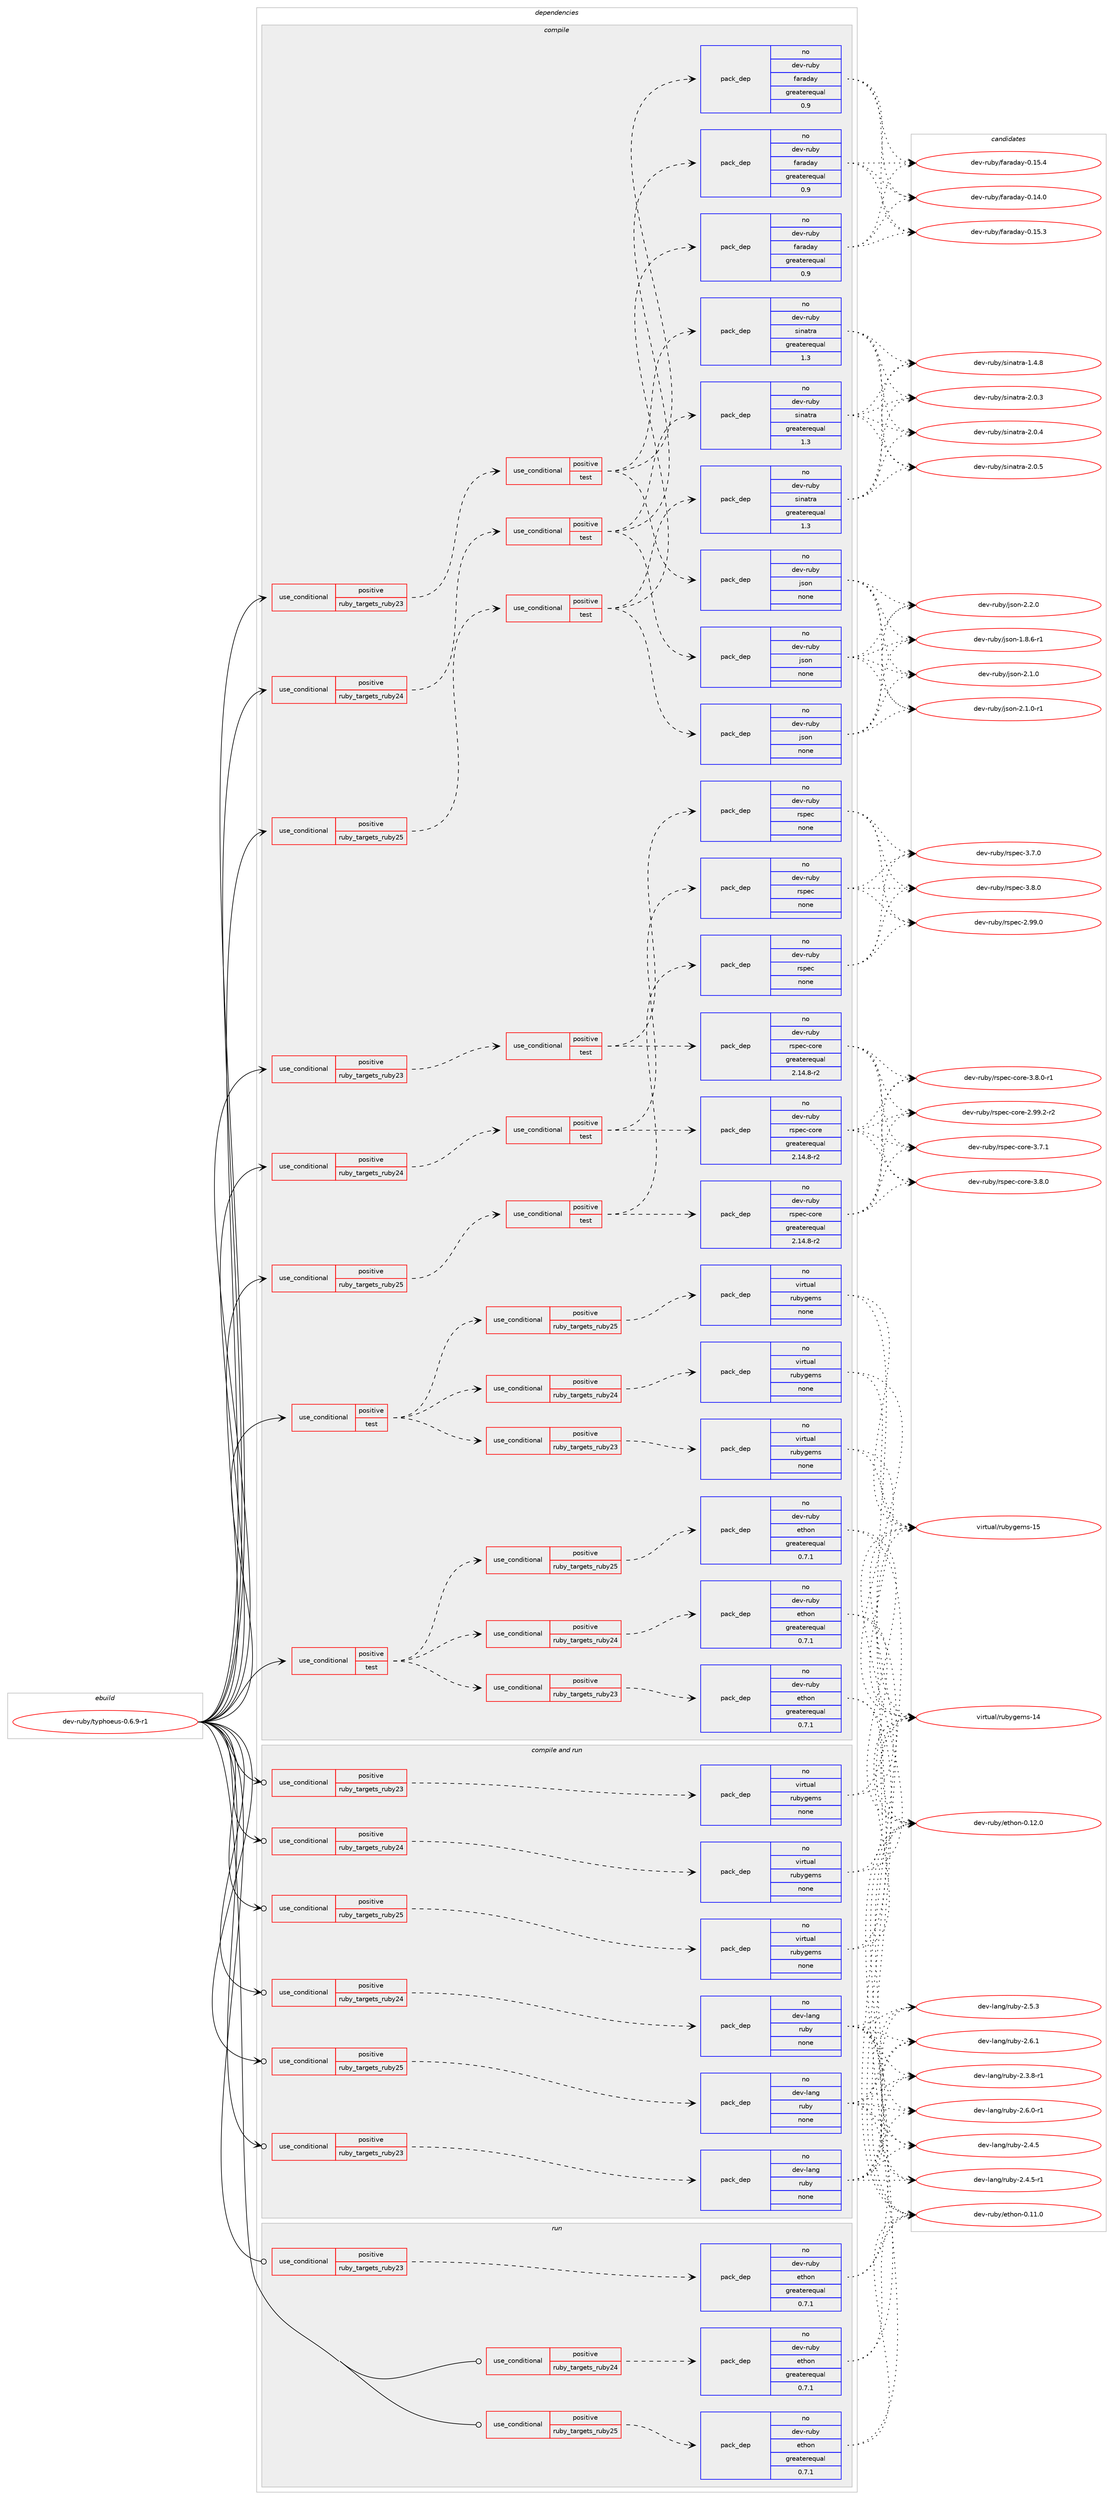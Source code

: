 digraph prolog {

# *************
# Graph options
# *************

newrank=true;
concentrate=true;
compound=true;
graph [rankdir=LR,fontname=Helvetica,fontsize=10,ranksep=1.5];#, ranksep=2.5, nodesep=0.2];
edge  [arrowhead=vee];
node  [fontname=Helvetica,fontsize=10];

# **********
# The ebuild
# **********

subgraph cluster_leftcol {
color=gray;
rank=same;
label=<<i>ebuild</i>>;
id [label="dev-ruby/typhoeus-0.6.9-r1", color=red, width=4, href="../dev-ruby/typhoeus-0.6.9-r1.svg"];
}

# ****************
# The dependencies
# ****************

subgraph cluster_midcol {
color=gray;
label=<<i>dependencies</i>>;
subgraph cluster_compile {
fillcolor="#eeeeee";
style=filled;
label=<<i>compile</i>>;
subgraph cond421261 {
dependency1535343 [label=<<TABLE BORDER="0" CELLBORDER="1" CELLSPACING="0" CELLPADDING="4"><TR><TD ROWSPAN="3" CELLPADDING="10">use_conditional</TD></TR><TR><TD>positive</TD></TR><TR><TD>ruby_targets_ruby23</TD></TR></TABLE>>, shape=none, color=red];
subgraph cond421262 {
dependency1535344 [label=<<TABLE BORDER="0" CELLBORDER="1" CELLSPACING="0" CELLPADDING="4"><TR><TD ROWSPAN="3" CELLPADDING="10">use_conditional</TD></TR><TR><TD>positive</TD></TR><TR><TD>test</TD></TR></TABLE>>, shape=none, color=red];
subgraph pack1090566 {
dependency1535345 [label=<<TABLE BORDER="0" CELLBORDER="1" CELLSPACING="0" CELLPADDING="4" WIDTH="220"><TR><TD ROWSPAN="6" CELLPADDING="30">pack_dep</TD></TR><TR><TD WIDTH="110">no</TD></TR><TR><TD>dev-ruby</TD></TR><TR><TD>json</TD></TR><TR><TD>none</TD></TR><TR><TD></TD></TR></TABLE>>, shape=none, color=blue];
}
dependency1535344:e -> dependency1535345:w [weight=20,style="dashed",arrowhead="vee"];
subgraph pack1090567 {
dependency1535346 [label=<<TABLE BORDER="0" CELLBORDER="1" CELLSPACING="0" CELLPADDING="4" WIDTH="220"><TR><TD ROWSPAN="6" CELLPADDING="30">pack_dep</TD></TR><TR><TD WIDTH="110">no</TD></TR><TR><TD>dev-ruby</TD></TR><TR><TD>faraday</TD></TR><TR><TD>greaterequal</TD></TR><TR><TD>0.9</TD></TR></TABLE>>, shape=none, color=blue];
}
dependency1535344:e -> dependency1535346:w [weight=20,style="dashed",arrowhead="vee"];
subgraph pack1090568 {
dependency1535347 [label=<<TABLE BORDER="0" CELLBORDER="1" CELLSPACING="0" CELLPADDING="4" WIDTH="220"><TR><TD ROWSPAN="6" CELLPADDING="30">pack_dep</TD></TR><TR><TD WIDTH="110">no</TD></TR><TR><TD>dev-ruby</TD></TR><TR><TD>sinatra</TD></TR><TR><TD>greaterequal</TD></TR><TR><TD>1.3</TD></TR></TABLE>>, shape=none, color=blue];
}
dependency1535344:e -> dependency1535347:w [weight=20,style="dashed",arrowhead="vee"];
}
dependency1535343:e -> dependency1535344:w [weight=20,style="dashed",arrowhead="vee"];
}
id:e -> dependency1535343:w [weight=20,style="solid",arrowhead="vee"];
subgraph cond421263 {
dependency1535348 [label=<<TABLE BORDER="0" CELLBORDER="1" CELLSPACING="0" CELLPADDING="4"><TR><TD ROWSPAN="3" CELLPADDING="10">use_conditional</TD></TR><TR><TD>positive</TD></TR><TR><TD>ruby_targets_ruby23</TD></TR></TABLE>>, shape=none, color=red];
subgraph cond421264 {
dependency1535349 [label=<<TABLE BORDER="0" CELLBORDER="1" CELLSPACING="0" CELLPADDING="4"><TR><TD ROWSPAN="3" CELLPADDING="10">use_conditional</TD></TR><TR><TD>positive</TD></TR><TR><TD>test</TD></TR></TABLE>>, shape=none, color=red];
subgraph pack1090569 {
dependency1535350 [label=<<TABLE BORDER="0" CELLBORDER="1" CELLSPACING="0" CELLPADDING="4" WIDTH="220"><TR><TD ROWSPAN="6" CELLPADDING="30">pack_dep</TD></TR><TR><TD WIDTH="110">no</TD></TR><TR><TD>dev-ruby</TD></TR><TR><TD>rspec</TD></TR><TR><TD>none</TD></TR><TR><TD></TD></TR></TABLE>>, shape=none, color=blue];
}
dependency1535349:e -> dependency1535350:w [weight=20,style="dashed",arrowhead="vee"];
subgraph pack1090570 {
dependency1535351 [label=<<TABLE BORDER="0" CELLBORDER="1" CELLSPACING="0" CELLPADDING="4" WIDTH="220"><TR><TD ROWSPAN="6" CELLPADDING="30">pack_dep</TD></TR><TR><TD WIDTH="110">no</TD></TR><TR><TD>dev-ruby</TD></TR><TR><TD>rspec-core</TD></TR><TR><TD>greaterequal</TD></TR><TR><TD>2.14.8-r2</TD></TR></TABLE>>, shape=none, color=blue];
}
dependency1535349:e -> dependency1535351:w [weight=20,style="dashed",arrowhead="vee"];
}
dependency1535348:e -> dependency1535349:w [weight=20,style="dashed",arrowhead="vee"];
}
id:e -> dependency1535348:w [weight=20,style="solid",arrowhead="vee"];
subgraph cond421265 {
dependency1535352 [label=<<TABLE BORDER="0" CELLBORDER="1" CELLSPACING="0" CELLPADDING="4"><TR><TD ROWSPAN="3" CELLPADDING="10">use_conditional</TD></TR><TR><TD>positive</TD></TR><TR><TD>ruby_targets_ruby24</TD></TR></TABLE>>, shape=none, color=red];
subgraph cond421266 {
dependency1535353 [label=<<TABLE BORDER="0" CELLBORDER="1" CELLSPACING="0" CELLPADDING="4"><TR><TD ROWSPAN="3" CELLPADDING="10">use_conditional</TD></TR><TR><TD>positive</TD></TR><TR><TD>test</TD></TR></TABLE>>, shape=none, color=red];
subgraph pack1090571 {
dependency1535354 [label=<<TABLE BORDER="0" CELLBORDER="1" CELLSPACING="0" CELLPADDING="4" WIDTH="220"><TR><TD ROWSPAN="6" CELLPADDING="30">pack_dep</TD></TR><TR><TD WIDTH="110">no</TD></TR><TR><TD>dev-ruby</TD></TR><TR><TD>json</TD></TR><TR><TD>none</TD></TR><TR><TD></TD></TR></TABLE>>, shape=none, color=blue];
}
dependency1535353:e -> dependency1535354:w [weight=20,style="dashed",arrowhead="vee"];
subgraph pack1090572 {
dependency1535355 [label=<<TABLE BORDER="0" CELLBORDER="1" CELLSPACING="0" CELLPADDING="4" WIDTH="220"><TR><TD ROWSPAN="6" CELLPADDING="30">pack_dep</TD></TR><TR><TD WIDTH="110">no</TD></TR><TR><TD>dev-ruby</TD></TR><TR><TD>faraday</TD></TR><TR><TD>greaterequal</TD></TR><TR><TD>0.9</TD></TR></TABLE>>, shape=none, color=blue];
}
dependency1535353:e -> dependency1535355:w [weight=20,style="dashed",arrowhead="vee"];
subgraph pack1090573 {
dependency1535356 [label=<<TABLE BORDER="0" CELLBORDER="1" CELLSPACING="0" CELLPADDING="4" WIDTH="220"><TR><TD ROWSPAN="6" CELLPADDING="30">pack_dep</TD></TR><TR><TD WIDTH="110">no</TD></TR><TR><TD>dev-ruby</TD></TR><TR><TD>sinatra</TD></TR><TR><TD>greaterequal</TD></TR><TR><TD>1.3</TD></TR></TABLE>>, shape=none, color=blue];
}
dependency1535353:e -> dependency1535356:w [weight=20,style="dashed",arrowhead="vee"];
}
dependency1535352:e -> dependency1535353:w [weight=20,style="dashed",arrowhead="vee"];
}
id:e -> dependency1535352:w [weight=20,style="solid",arrowhead="vee"];
subgraph cond421267 {
dependency1535357 [label=<<TABLE BORDER="0" CELLBORDER="1" CELLSPACING="0" CELLPADDING="4"><TR><TD ROWSPAN="3" CELLPADDING="10">use_conditional</TD></TR><TR><TD>positive</TD></TR><TR><TD>ruby_targets_ruby24</TD></TR></TABLE>>, shape=none, color=red];
subgraph cond421268 {
dependency1535358 [label=<<TABLE BORDER="0" CELLBORDER="1" CELLSPACING="0" CELLPADDING="4"><TR><TD ROWSPAN="3" CELLPADDING="10">use_conditional</TD></TR><TR><TD>positive</TD></TR><TR><TD>test</TD></TR></TABLE>>, shape=none, color=red];
subgraph pack1090574 {
dependency1535359 [label=<<TABLE BORDER="0" CELLBORDER="1" CELLSPACING="0" CELLPADDING="4" WIDTH="220"><TR><TD ROWSPAN="6" CELLPADDING="30">pack_dep</TD></TR><TR><TD WIDTH="110">no</TD></TR><TR><TD>dev-ruby</TD></TR><TR><TD>rspec</TD></TR><TR><TD>none</TD></TR><TR><TD></TD></TR></TABLE>>, shape=none, color=blue];
}
dependency1535358:e -> dependency1535359:w [weight=20,style="dashed",arrowhead="vee"];
subgraph pack1090575 {
dependency1535360 [label=<<TABLE BORDER="0" CELLBORDER="1" CELLSPACING="0" CELLPADDING="4" WIDTH="220"><TR><TD ROWSPAN="6" CELLPADDING="30">pack_dep</TD></TR><TR><TD WIDTH="110">no</TD></TR><TR><TD>dev-ruby</TD></TR><TR><TD>rspec-core</TD></TR><TR><TD>greaterequal</TD></TR><TR><TD>2.14.8-r2</TD></TR></TABLE>>, shape=none, color=blue];
}
dependency1535358:e -> dependency1535360:w [weight=20,style="dashed",arrowhead="vee"];
}
dependency1535357:e -> dependency1535358:w [weight=20,style="dashed",arrowhead="vee"];
}
id:e -> dependency1535357:w [weight=20,style="solid",arrowhead="vee"];
subgraph cond421269 {
dependency1535361 [label=<<TABLE BORDER="0" CELLBORDER="1" CELLSPACING="0" CELLPADDING="4"><TR><TD ROWSPAN="3" CELLPADDING="10">use_conditional</TD></TR><TR><TD>positive</TD></TR><TR><TD>ruby_targets_ruby25</TD></TR></TABLE>>, shape=none, color=red];
subgraph cond421270 {
dependency1535362 [label=<<TABLE BORDER="0" CELLBORDER="1" CELLSPACING="0" CELLPADDING="4"><TR><TD ROWSPAN="3" CELLPADDING="10">use_conditional</TD></TR><TR><TD>positive</TD></TR><TR><TD>test</TD></TR></TABLE>>, shape=none, color=red];
subgraph pack1090576 {
dependency1535363 [label=<<TABLE BORDER="0" CELLBORDER="1" CELLSPACING="0" CELLPADDING="4" WIDTH="220"><TR><TD ROWSPAN="6" CELLPADDING="30">pack_dep</TD></TR><TR><TD WIDTH="110">no</TD></TR><TR><TD>dev-ruby</TD></TR><TR><TD>json</TD></TR><TR><TD>none</TD></TR><TR><TD></TD></TR></TABLE>>, shape=none, color=blue];
}
dependency1535362:e -> dependency1535363:w [weight=20,style="dashed",arrowhead="vee"];
subgraph pack1090577 {
dependency1535364 [label=<<TABLE BORDER="0" CELLBORDER="1" CELLSPACING="0" CELLPADDING="4" WIDTH="220"><TR><TD ROWSPAN="6" CELLPADDING="30">pack_dep</TD></TR><TR><TD WIDTH="110">no</TD></TR><TR><TD>dev-ruby</TD></TR><TR><TD>faraday</TD></TR><TR><TD>greaterequal</TD></TR><TR><TD>0.9</TD></TR></TABLE>>, shape=none, color=blue];
}
dependency1535362:e -> dependency1535364:w [weight=20,style="dashed",arrowhead="vee"];
subgraph pack1090578 {
dependency1535365 [label=<<TABLE BORDER="0" CELLBORDER="1" CELLSPACING="0" CELLPADDING="4" WIDTH="220"><TR><TD ROWSPAN="6" CELLPADDING="30">pack_dep</TD></TR><TR><TD WIDTH="110">no</TD></TR><TR><TD>dev-ruby</TD></TR><TR><TD>sinatra</TD></TR><TR><TD>greaterequal</TD></TR><TR><TD>1.3</TD></TR></TABLE>>, shape=none, color=blue];
}
dependency1535362:e -> dependency1535365:w [weight=20,style="dashed",arrowhead="vee"];
}
dependency1535361:e -> dependency1535362:w [weight=20,style="dashed",arrowhead="vee"];
}
id:e -> dependency1535361:w [weight=20,style="solid",arrowhead="vee"];
subgraph cond421271 {
dependency1535366 [label=<<TABLE BORDER="0" CELLBORDER="1" CELLSPACING="0" CELLPADDING="4"><TR><TD ROWSPAN="3" CELLPADDING="10">use_conditional</TD></TR><TR><TD>positive</TD></TR><TR><TD>ruby_targets_ruby25</TD></TR></TABLE>>, shape=none, color=red];
subgraph cond421272 {
dependency1535367 [label=<<TABLE BORDER="0" CELLBORDER="1" CELLSPACING="0" CELLPADDING="4"><TR><TD ROWSPAN="3" CELLPADDING="10">use_conditional</TD></TR><TR><TD>positive</TD></TR><TR><TD>test</TD></TR></TABLE>>, shape=none, color=red];
subgraph pack1090579 {
dependency1535368 [label=<<TABLE BORDER="0" CELLBORDER="1" CELLSPACING="0" CELLPADDING="4" WIDTH="220"><TR><TD ROWSPAN="6" CELLPADDING="30">pack_dep</TD></TR><TR><TD WIDTH="110">no</TD></TR><TR><TD>dev-ruby</TD></TR><TR><TD>rspec</TD></TR><TR><TD>none</TD></TR><TR><TD></TD></TR></TABLE>>, shape=none, color=blue];
}
dependency1535367:e -> dependency1535368:w [weight=20,style="dashed",arrowhead="vee"];
subgraph pack1090580 {
dependency1535369 [label=<<TABLE BORDER="0" CELLBORDER="1" CELLSPACING="0" CELLPADDING="4" WIDTH="220"><TR><TD ROWSPAN="6" CELLPADDING="30">pack_dep</TD></TR><TR><TD WIDTH="110">no</TD></TR><TR><TD>dev-ruby</TD></TR><TR><TD>rspec-core</TD></TR><TR><TD>greaterequal</TD></TR><TR><TD>2.14.8-r2</TD></TR></TABLE>>, shape=none, color=blue];
}
dependency1535367:e -> dependency1535369:w [weight=20,style="dashed",arrowhead="vee"];
}
dependency1535366:e -> dependency1535367:w [weight=20,style="dashed",arrowhead="vee"];
}
id:e -> dependency1535366:w [weight=20,style="solid",arrowhead="vee"];
subgraph cond421273 {
dependency1535370 [label=<<TABLE BORDER="0" CELLBORDER="1" CELLSPACING="0" CELLPADDING="4"><TR><TD ROWSPAN="3" CELLPADDING="10">use_conditional</TD></TR><TR><TD>positive</TD></TR><TR><TD>test</TD></TR></TABLE>>, shape=none, color=red];
subgraph cond421274 {
dependency1535371 [label=<<TABLE BORDER="0" CELLBORDER="1" CELLSPACING="0" CELLPADDING="4"><TR><TD ROWSPAN="3" CELLPADDING="10">use_conditional</TD></TR><TR><TD>positive</TD></TR><TR><TD>ruby_targets_ruby23</TD></TR></TABLE>>, shape=none, color=red];
subgraph pack1090581 {
dependency1535372 [label=<<TABLE BORDER="0" CELLBORDER="1" CELLSPACING="0" CELLPADDING="4" WIDTH="220"><TR><TD ROWSPAN="6" CELLPADDING="30">pack_dep</TD></TR><TR><TD WIDTH="110">no</TD></TR><TR><TD>dev-ruby</TD></TR><TR><TD>ethon</TD></TR><TR><TD>greaterequal</TD></TR><TR><TD>0.7.1</TD></TR></TABLE>>, shape=none, color=blue];
}
dependency1535371:e -> dependency1535372:w [weight=20,style="dashed",arrowhead="vee"];
}
dependency1535370:e -> dependency1535371:w [weight=20,style="dashed",arrowhead="vee"];
subgraph cond421275 {
dependency1535373 [label=<<TABLE BORDER="0" CELLBORDER="1" CELLSPACING="0" CELLPADDING="4"><TR><TD ROWSPAN="3" CELLPADDING="10">use_conditional</TD></TR><TR><TD>positive</TD></TR><TR><TD>ruby_targets_ruby24</TD></TR></TABLE>>, shape=none, color=red];
subgraph pack1090582 {
dependency1535374 [label=<<TABLE BORDER="0" CELLBORDER="1" CELLSPACING="0" CELLPADDING="4" WIDTH="220"><TR><TD ROWSPAN="6" CELLPADDING="30">pack_dep</TD></TR><TR><TD WIDTH="110">no</TD></TR><TR><TD>dev-ruby</TD></TR><TR><TD>ethon</TD></TR><TR><TD>greaterequal</TD></TR><TR><TD>0.7.1</TD></TR></TABLE>>, shape=none, color=blue];
}
dependency1535373:e -> dependency1535374:w [weight=20,style="dashed",arrowhead="vee"];
}
dependency1535370:e -> dependency1535373:w [weight=20,style="dashed",arrowhead="vee"];
subgraph cond421276 {
dependency1535375 [label=<<TABLE BORDER="0" CELLBORDER="1" CELLSPACING="0" CELLPADDING="4"><TR><TD ROWSPAN="3" CELLPADDING="10">use_conditional</TD></TR><TR><TD>positive</TD></TR><TR><TD>ruby_targets_ruby25</TD></TR></TABLE>>, shape=none, color=red];
subgraph pack1090583 {
dependency1535376 [label=<<TABLE BORDER="0" CELLBORDER="1" CELLSPACING="0" CELLPADDING="4" WIDTH="220"><TR><TD ROWSPAN="6" CELLPADDING="30">pack_dep</TD></TR><TR><TD WIDTH="110">no</TD></TR><TR><TD>dev-ruby</TD></TR><TR><TD>ethon</TD></TR><TR><TD>greaterequal</TD></TR><TR><TD>0.7.1</TD></TR></TABLE>>, shape=none, color=blue];
}
dependency1535375:e -> dependency1535376:w [weight=20,style="dashed",arrowhead="vee"];
}
dependency1535370:e -> dependency1535375:w [weight=20,style="dashed",arrowhead="vee"];
}
id:e -> dependency1535370:w [weight=20,style="solid",arrowhead="vee"];
subgraph cond421277 {
dependency1535377 [label=<<TABLE BORDER="0" CELLBORDER="1" CELLSPACING="0" CELLPADDING="4"><TR><TD ROWSPAN="3" CELLPADDING="10">use_conditional</TD></TR><TR><TD>positive</TD></TR><TR><TD>test</TD></TR></TABLE>>, shape=none, color=red];
subgraph cond421278 {
dependency1535378 [label=<<TABLE BORDER="0" CELLBORDER="1" CELLSPACING="0" CELLPADDING="4"><TR><TD ROWSPAN="3" CELLPADDING="10">use_conditional</TD></TR><TR><TD>positive</TD></TR><TR><TD>ruby_targets_ruby23</TD></TR></TABLE>>, shape=none, color=red];
subgraph pack1090584 {
dependency1535379 [label=<<TABLE BORDER="0" CELLBORDER="1" CELLSPACING="0" CELLPADDING="4" WIDTH="220"><TR><TD ROWSPAN="6" CELLPADDING="30">pack_dep</TD></TR><TR><TD WIDTH="110">no</TD></TR><TR><TD>virtual</TD></TR><TR><TD>rubygems</TD></TR><TR><TD>none</TD></TR><TR><TD></TD></TR></TABLE>>, shape=none, color=blue];
}
dependency1535378:e -> dependency1535379:w [weight=20,style="dashed",arrowhead="vee"];
}
dependency1535377:e -> dependency1535378:w [weight=20,style="dashed",arrowhead="vee"];
subgraph cond421279 {
dependency1535380 [label=<<TABLE BORDER="0" CELLBORDER="1" CELLSPACING="0" CELLPADDING="4"><TR><TD ROWSPAN="3" CELLPADDING="10">use_conditional</TD></TR><TR><TD>positive</TD></TR><TR><TD>ruby_targets_ruby24</TD></TR></TABLE>>, shape=none, color=red];
subgraph pack1090585 {
dependency1535381 [label=<<TABLE BORDER="0" CELLBORDER="1" CELLSPACING="0" CELLPADDING="4" WIDTH="220"><TR><TD ROWSPAN="6" CELLPADDING="30">pack_dep</TD></TR><TR><TD WIDTH="110">no</TD></TR><TR><TD>virtual</TD></TR><TR><TD>rubygems</TD></TR><TR><TD>none</TD></TR><TR><TD></TD></TR></TABLE>>, shape=none, color=blue];
}
dependency1535380:e -> dependency1535381:w [weight=20,style="dashed",arrowhead="vee"];
}
dependency1535377:e -> dependency1535380:w [weight=20,style="dashed",arrowhead="vee"];
subgraph cond421280 {
dependency1535382 [label=<<TABLE BORDER="0" CELLBORDER="1" CELLSPACING="0" CELLPADDING="4"><TR><TD ROWSPAN="3" CELLPADDING="10">use_conditional</TD></TR><TR><TD>positive</TD></TR><TR><TD>ruby_targets_ruby25</TD></TR></TABLE>>, shape=none, color=red];
subgraph pack1090586 {
dependency1535383 [label=<<TABLE BORDER="0" CELLBORDER="1" CELLSPACING="0" CELLPADDING="4" WIDTH="220"><TR><TD ROWSPAN="6" CELLPADDING="30">pack_dep</TD></TR><TR><TD WIDTH="110">no</TD></TR><TR><TD>virtual</TD></TR><TR><TD>rubygems</TD></TR><TR><TD>none</TD></TR><TR><TD></TD></TR></TABLE>>, shape=none, color=blue];
}
dependency1535382:e -> dependency1535383:w [weight=20,style="dashed",arrowhead="vee"];
}
dependency1535377:e -> dependency1535382:w [weight=20,style="dashed",arrowhead="vee"];
}
id:e -> dependency1535377:w [weight=20,style="solid",arrowhead="vee"];
}
subgraph cluster_compileandrun {
fillcolor="#eeeeee";
style=filled;
label=<<i>compile and run</i>>;
subgraph cond421281 {
dependency1535384 [label=<<TABLE BORDER="0" CELLBORDER="1" CELLSPACING="0" CELLPADDING="4"><TR><TD ROWSPAN="3" CELLPADDING="10">use_conditional</TD></TR><TR><TD>positive</TD></TR><TR><TD>ruby_targets_ruby23</TD></TR></TABLE>>, shape=none, color=red];
subgraph pack1090587 {
dependency1535385 [label=<<TABLE BORDER="0" CELLBORDER="1" CELLSPACING="0" CELLPADDING="4" WIDTH="220"><TR><TD ROWSPAN="6" CELLPADDING="30">pack_dep</TD></TR><TR><TD WIDTH="110">no</TD></TR><TR><TD>dev-lang</TD></TR><TR><TD>ruby</TD></TR><TR><TD>none</TD></TR><TR><TD></TD></TR></TABLE>>, shape=none, color=blue];
}
dependency1535384:e -> dependency1535385:w [weight=20,style="dashed",arrowhead="vee"];
}
id:e -> dependency1535384:w [weight=20,style="solid",arrowhead="odotvee"];
subgraph cond421282 {
dependency1535386 [label=<<TABLE BORDER="0" CELLBORDER="1" CELLSPACING="0" CELLPADDING="4"><TR><TD ROWSPAN="3" CELLPADDING="10">use_conditional</TD></TR><TR><TD>positive</TD></TR><TR><TD>ruby_targets_ruby23</TD></TR></TABLE>>, shape=none, color=red];
subgraph pack1090588 {
dependency1535387 [label=<<TABLE BORDER="0" CELLBORDER="1" CELLSPACING="0" CELLPADDING="4" WIDTH="220"><TR><TD ROWSPAN="6" CELLPADDING="30">pack_dep</TD></TR><TR><TD WIDTH="110">no</TD></TR><TR><TD>virtual</TD></TR><TR><TD>rubygems</TD></TR><TR><TD>none</TD></TR><TR><TD></TD></TR></TABLE>>, shape=none, color=blue];
}
dependency1535386:e -> dependency1535387:w [weight=20,style="dashed",arrowhead="vee"];
}
id:e -> dependency1535386:w [weight=20,style="solid",arrowhead="odotvee"];
subgraph cond421283 {
dependency1535388 [label=<<TABLE BORDER="0" CELLBORDER="1" CELLSPACING="0" CELLPADDING="4"><TR><TD ROWSPAN="3" CELLPADDING="10">use_conditional</TD></TR><TR><TD>positive</TD></TR><TR><TD>ruby_targets_ruby24</TD></TR></TABLE>>, shape=none, color=red];
subgraph pack1090589 {
dependency1535389 [label=<<TABLE BORDER="0" CELLBORDER="1" CELLSPACING="0" CELLPADDING="4" WIDTH="220"><TR><TD ROWSPAN="6" CELLPADDING="30">pack_dep</TD></TR><TR><TD WIDTH="110">no</TD></TR><TR><TD>dev-lang</TD></TR><TR><TD>ruby</TD></TR><TR><TD>none</TD></TR><TR><TD></TD></TR></TABLE>>, shape=none, color=blue];
}
dependency1535388:e -> dependency1535389:w [weight=20,style="dashed",arrowhead="vee"];
}
id:e -> dependency1535388:w [weight=20,style="solid",arrowhead="odotvee"];
subgraph cond421284 {
dependency1535390 [label=<<TABLE BORDER="0" CELLBORDER="1" CELLSPACING="0" CELLPADDING="4"><TR><TD ROWSPAN="3" CELLPADDING="10">use_conditional</TD></TR><TR><TD>positive</TD></TR><TR><TD>ruby_targets_ruby24</TD></TR></TABLE>>, shape=none, color=red];
subgraph pack1090590 {
dependency1535391 [label=<<TABLE BORDER="0" CELLBORDER="1" CELLSPACING="0" CELLPADDING="4" WIDTH="220"><TR><TD ROWSPAN="6" CELLPADDING="30">pack_dep</TD></TR><TR><TD WIDTH="110">no</TD></TR><TR><TD>virtual</TD></TR><TR><TD>rubygems</TD></TR><TR><TD>none</TD></TR><TR><TD></TD></TR></TABLE>>, shape=none, color=blue];
}
dependency1535390:e -> dependency1535391:w [weight=20,style="dashed",arrowhead="vee"];
}
id:e -> dependency1535390:w [weight=20,style="solid",arrowhead="odotvee"];
subgraph cond421285 {
dependency1535392 [label=<<TABLE BORDER="0" CELLBORDER="1" CELLSPACING="0" CELLPADDING="4"><TR><TD ROWSPAN="3" CELLPADDING="10">use_conditional</TD></TR><TR><TD>positive</TD></TR><TR><TD>ruby_targets_ruby25</TD></TR></TABLE>>, shape=none, color=red];
subgraph pack1090591 {
dependency1535393 [label=<<TABLE BORDER="0" CELLBORDER="1" CELLSPACING="0" CELLPADDING="4" WIDTH="220"><TR><TD ROWSPAN="6" CELLPADDING="30">pack_dep</TD></TR><TR><TD WIDTH="110">no</TD></TR><TR><TD>dev-lang</TD></TR><TR><TD>ruby</TD></TR><TR><TD>none</TD></TR><TR><TD></TD></TR></TABLE>>, shape=none, color=blue];
}
dependency1535392:e -> dependency1535393:w [weight=20,style="dashed",arrowhead="vee"];
}
id:e -> dependency1535392:w [weight=20,style="solid",arrowhead="odotvee"];
subgraph cond421286 {
dependency1535394 [label=<<TABLE BORDER="0" CELLBORDER="1" CELLSPACING="0" CELLPADDING="4"><TR><TD ROWSPAN="3" CELLPADDING="10">use_conditional</TD></TR><TR><TD>positive</TD></TR><TR><TD>ruby_targets_ruby25</TD></TR></TABLE>>, shape=none, color=red];
subgraph pack1090592 {
dependency1535395 [label=<<TABLE BORDER="0" CELLBORDER="1" CELLSPACING="0" CELLPADDING="4" WIDTH="220"><TR><TD ROWSPAN="6" CELLPADDING="30">pack_dep</TD></TR><TR><TD WIDTH="110">no</TD></TR><TR><TD>virtual</TD></TR><TR><TD>rubygems</TD></TR><TR><TD>none</TD></TR><TR><TD></TD></TR></TABLE>>, shape=none, color=blue];
}
dependency1535394:e -> dependency1535395:w [weight=20,style="dashed",arrowhead="vee"];
}
id:e -> dependency1535394:w [weight=20,style="solid",arrowhead="odotvee"];
}
subgraph cluster_run {
fillcolor="#eeeeee";
style=filled;
label=<<i>run</i>>;
subgraph cond421287 {
dependency1535396 [label=<<TABLE BORDER="0" CELLBORDER="1" CELLSPACING="0" CELLPADDING="4"><TR><TD ROWSPAN="3" CELLPADDING="10">use_conditional</TD></TR><TR><TD>positive</TD></TR><TR><TD>ruby_targets_ruby23</TD></TR></TABLE>>, shape=none, color=red];
subgraph pack1090593 {
dependency1535397 [label=<<TABLE BORDER="0" CELLBORDER="1" CELLSPACING="0" CELLPADDING="4" WIDTH="220"><TR><TD ROWSPAN="6" CELLPADDING="30">pack_dep</TD></TR><TR><TD WIDTH="110">no</TD></TR><TR><TD>dev-ruby</TD></TR><TR><TD>ethon</TD></TR><TR><TD>greaterequal</TD></TR><TR><TD>0.7.1</TD></TR></TABLE>>, shape=none, color=blue];
}
dependency1535396:e -> dependency1535397:w [weight=20,style="dashed",arrowhead="vee"];
}
id:e -> dependency1535396:w [weight=20,style="solid",arrowhead="odot"];
subgraph cond421288 {
dependency1535398 [label=<<TABLE BORDER="0" CELLBORDER="1" CELLSPACING="0" CELLPADDING="4"><TR><TD ROWSPAN="3" CELLPADDING="10">use_conditional</TD></TR><TR><TD>positive</TD></TR><TR><TD>ruby_targets_ruby24</TD></TR></TABLE>>, shape=none, color=red];
subgraph pack1090594 {
dependency1535399 [label=<<TABLE BORDER="0" CELLBORDER="1" CELLSPACING="0" CELLPADDING="4" WIDTH="220"><TR><TD ROWSPAN="6" CELLPADDING="30">pack_dep</TD></TR><TR><TD WIDTH="110">no</TD></TR><TR><TD>dev-ruby</TD></TR><TR><TD>ethon</TD></TR><TR><TD>greaterequal</TD></TR><TR><TD>0.7.1</TD></TR></TABLE>>, shape=none, color=blue];
}
dependency1535398:e -> dependency1535399:w [weight=20,style="dashed",arrowhead="vee"];
}
id:e -> dependency1535398:w [weight=20,style="solid",arrowhead="odot"];
subgraph cond421289 {
dependency1535400 [label=<<TABLE BORDER="0" CELLBORDER="1" CELLSPACING="0" CELLPADDING="4"><TR><TD ROWSPAN="3" CELLPADDING="10">use_conditional</TD></TR><TR><TD>positive</TD></TR><TR><TD>ruby_targets_ruby25</TD></TR></TABLE>>, shape=none, color=red];
subgraph pack1090595 {
dependency1535401 [label=<<TABLE BORDER="0" CELLBORDER="1" CELLSPACING="0" CELLPADDING="4" WIDTH="220"><TR><TD ROWSPAN="6" CELLPADDING="30">pack_dep</TD></TR><TR><TD WIDTH="110">no</TD></TR><TR><TD>dev-ruby</TD></TR><TR><TD>ethon</TD></TR><TR><TD>greaterequal</TD></TR><TR><TD>0.7.1</TD></TR></TABLE>>, shape=none, color=blue];
}
dependency1535400:e -> dependency1535401:w [weight=20,style="dashed",arrowhead="vee"];
}
id:e -> dependency1535400:w [weight=20,style="solid",arrowhead="odot"];
}
}

# **************
# The candidates
# **************

subgraph cluster_choices {
rank=same;
color=gray;
label=<<i>candidates</i>>;

subgraph choice1090566 {
color=black;
nodesep=1;
choice1001011184511411798121471061151111104549465646544511449 [label="dev-ruby/json-1.8.6-r1", color=red, width=4,href="../dev-ruby/json-1.8.6-r1.svg"];
choice100101118451141179812147106115111110455046494648 [label="dev-ruby/json-2.1.0", color=red, width=4,href="../dev-ruby/json-2.1.0.svg"];
choice1001011184511411798121471061151111104550464946484511449 [label="dev-ruby/json-2.1.0-r1", color=red, width=4,href="../dev-ruby/json-2.1.0-r1.svg"];
choice100101118451141179812147106115111110455046504648 [label="dev-ruby/json-2.2.0", color=red, width=4,href="../dev-ruby/json-2.2.0.svg"];
dependency1535345:e -> choice1001011184511411798121471061151111104549465646544511449:w [style=dotted,weight="100"];
dependency1535345:e -> choice100101118451141179812147106115111110455046494648:w [style=dotted,weight="100"];
dependency1535345:e -> choice1001011184511411798121471061151111104550464946484511449:w [style=dotted,weight="100"];
dependency1535345:e -> choice100101118451141179812147106115111110455046504648:w [style=dotted,weight="100"];
}
subgraph choice1090567 {
color=black;
nodesep=1;
choice10010111845114117981214710297114971009712145484649524648 [label="dev-ruby/faraday-0.14.0", color=red, width=4,href="../dev-ruby/faraday-0.14.0.svg"];
choice10010111845114117981214710297114971009712145484649534651 [label="dev-ruby/faraday-0.15.3", color=red, width=4,href="../dev-ruby/faraday-0.15.3.svg"];
choice10010111845114117981214710297114971009712145484649534652 [label="dev-ruby/faraday-0.15.4", color=red, width=4,href="../dev-ruby/faraday-0.15.4.svg"];
dependency1535346:e -> choice10010111845114117981214710297114971009712145484649524648:w [style=dotted,weight="100"];
dependency1535346:e -> choice10010111845114117981214710297114971009712145484649534651:w [style=dotted,weight="100"];
dependency1535346:e -> choice10010111845114117981214710297114971009712145484649534652:w [style=dotted,weight="100"];
}
subgraph choice1090568 {
color=black;
nodesep=1;
choice1001011184511411798121471151051109711611497454946524656 [label="dev-ruby/sinatra-1.4.8", color=red, width=4,href="../dev-ruby/sinatra-1.4.8.svg"];
choice1001011184511411798121471151051109711611497455046484651 [label="dev-ruby/sinatra-2.0.3", color=red, width=4,href="../dev-ruby/sinatra-2.0.3.svg"];
choice1001011184511411798121471151051109711611497455046484652 [label="dev-ruby/sinatra-2.0.4", color=red, width=4,href="../dev-ruby/sinatra-2.0.4.svg"];
choice1001011184511411798121471151051109711611497455046484653 [label="dev-ruby/sinatra-2.0.5", color=red, width=4,href="../dev-ruby/sinatra-2.0.5.svg"];
dependency1535347:e -> choice1001011184511411798121471151051109711611497454946524656:w [style=dotted,weight="100"];
dependency1535347:e -> choice1001011184511411798121471151051109711611497455046484651:w [style=dotted,weight="100"];
dependency1535347:e -> choice1001011184511411798121471151051109711611497455046484652:w [style=dotted,weight="100"];
dependency1535347:e -> choice1001011184511411798121471151051109711611497455046484653:w [style=dotted,weight="100"];
}
subgraph choice1090569 {
color=black;
nodesep=1;
choice1001011184511411798121471141151121019945504657574648 [label="dev-ruby/rspec-2.99.0", color=red, width=4,href="../dev-ruby/rspec-2.99.0.svg"];
choice10010111845114117981214711411511210199455146554648 [label="dev-ruby/rspec-3.7.0", color=red, width=4,href="../dev-ruby/rspec-3.7.0.svg"];
choice10010111845114117981214711411511210199455146564648 [label="dev-ruby/rspec-3.8.0", color=red, width=4,href="../dev-ruby/rspec-3.8.0.svg"];
dependency1535350:e -> choice1001011184511411798121471141151121019945504657574648:w [style=dotted,weight="100"];
dependency1535350:e -> choice10010111845114117981214711411511210199455146554648:w [style=dotted,weight="100"];
dependency1535350:e -> choice10010111845114117981214711411511210199455146564648:w [style=dotted,weight="100"];
}
subgraph choice1090570 {
color=black;
nodesep=1;
choice100101118451141179812147114115112101994599111114101455046575746504511450 [label="dev-ruby/rspec-core-2.99.2-r2", color=red, width=4,href="../dev-ruby/rspec-core-2.99.2-r2.svg"];
choice100101118451141179812147114115112101994599111114101455146554649 [label="dev-ruby/rspec-core-3.7.1", color=red, width=4,href="../dev-ruby/rspec-core-3.7.1.svg"];
choice100101118451141179812147114115112101994599111114101455146564648 [label="dev-ruby/rspec-core-3.8.0", color=red, width=4,href="../dev-ruby/rspec-core-3.8.0.svg"];
choice1001011184511411798121471141151121019945991111141014551465646484511449 [label="dev-ruby/rspec-core-3.8.0-r1", color=red, width=4,href="../dev-ruby/rspec-core-3.8.0-r1.svg"];
dependency1535351:e -> choice100101118451141179812147114115112101994599111114101455046575746504511450:w [style=dotted,weight="100"];
dependency1535351:e -> choice100101118451141179812147114115112101994599111114101455146554649:w [style=dotted,weight="100"];
dependency1535351:e -> choice100101118451141179812147114115112101994599111114101455146564648:w [style=dotted,weight="100"];
dependency1535351:e -> choice1001011184511411798121471141151121019945991111141014551465646484511449:w [style=dotted,weight="100"];
}
subgraph choice1090571 {
color=black;
nodesep=1;
choice1001011184511411798121471061151111104549465646544511449 [label="dev-ruby/json-1.8.6-r1", color=red, width=4,href="../dev-ruby/json-1.8.6-r1.svg"];
choice100101118451141179812147106115111110455046494648 [label="dev-ruby/json-2.1.0", color=red, width=4,href="../dev-ruby/json-2.1.0.svg"];
choice1001011184511411798121471061151111104550464946484511449 [label="dev-ruby/json-2.1.0-r1", color=red, width=4,href="../dev-ruby/json-2.1.0-r1.svg"];
choice100101118451141179812147106115111110455046504648 [label="dev-ruby/json-2.2.0", color=red, width=4,href="../dev-ruby/json-2.2.0.svg"];
dependency1535354:e -> choice1001011184511411798121471061151111104549465646544511449:w [style=dotted,weight="100"];
dependency1535354:e -> choice100101118451141179812147106115111110455046494648:w [style=dotted,weight="100"];
dependency1535354:e -> choice1001011184511411798121471061151111104550464946484511449:w [style=dotted,weight="100"];
dependency1535354:e -> choice100101118451141179812147106115111110455046504648:w [style=dotted,weight="100"];
}
subgraph choice1090572 {
color=black;
nodesep=1;
choice10010111845114117981214710297114971009712145484649524648 [label="dev-ruby/faraday-0.14.0", color=red, width=4,href="../dev-ruby/faraday-0.14.0.svg"];
choice10010111845114117981214710297114971009712145484649534651 [label="dev-ruby/faraday-0.15.3", color=red, width=4,href="../dev-ruby/faraday-0.15.3.svg"];
choice10010111845114117981214710297114971009712145484649534652 [label="dev-ruby/faraday-0.15.4", color=red, width=4,href="../dev-ruby/faraday-0.15.4.svg"];
dependency1535355:e -> choice10010111845114117981214710297114971009712145484649524648:w [style=dotted,weight="100"];
dependency1535355:e -> choice10010111845114117981214710297114971009712145484649534651:w [style=dotted,weight="100"];
dependency1535355:e -> choice10010111845114117981214710297114971009712145484649534652:w [style=dotted,weight="100"];
}
subgraph choice1090573 {
color=black;
nodesep=1;
choice1001011184511411798121471151051109711611497454946524656 [label="dev-ruby/sinatra-1.4.8", color=red, width=4,href="../dev-ruby/sinatra-1.4.8.svg"];
choice1001011184511411798121471151051109711611497455046484651 [label="dev-ruby/sinatra-2.0.3", color=red, width=4,href="../dev-ruby/sinatra-2.0.3.svg"];
choice1001011184511411798121471151051109711611497455046484652 [label="dev-ruby/sinatra-2.0.4", color=red, width=4,href="../dev-ruby/sinatra-2.0.4.svg"];
choice1001011184511411798121471151051109711611497455046484653 [label="dev-ruby/sinatra-2.0.5", color=red, width=4,href="../dev-ruby/sinatra-2.0.5.svg"];
dependency1535356:e -> choice1001011184511411798121471151051109711611497454946524656:w [style=dotted,weight="100"];
dependency1535356:e -> choice1001011184511411798121471151051109711611497455046484651:w [style=dotted,weight="100"];
dependency1535356:e -> choice1001011184511411798121471151051109711611497455046484652:w [style=dotted,weight="100"];
dependency1535356:e -> choice1001011184511411798121471151051109711611497455046484653:w [style=dotted,weight="100"];
}
subgraph choice1090574 {
color=black;
nodesep=1;
choice1001011184511411798121471141151121019945504657574648 [label="dev-ruby/rspec-2.99.0", color=red, width=4,href="../dev-ruby/rspec-2.99.0.svg"];
choice10010111845114117981214711411511210199455146554648 [label="dev-ruby/rspec-3.7.0", color=red, width=4,href="../dev-ruby/rspec-3.7.0.svg"];
choice10010111845114117981214711411511210199455146564648 [label="dev-ruby/rspec-3.8.0", color=red, width=4,href="../dev-ruby/rspec-3.8.0.svg"];
dependency1535359:e -> choice1001011184511411798121471141151121019945504657574648:w [style=dotted,weight="100"];
dependency1535359:e -> choice10010111845114117981214711411511210199455146554648:w [style=dotted,weight="100"];
dependency1535359:e -> choice10010111845114117981214711411511210199455146564648:w [style=dotted,weight="100"];
}
subgraph choice1090575 {
color=black;
nodesep=1;
choice100101118451141179812147114115112101994599111114101455046575746504511450 [label="dev-ruby/rspec-core-2.99.2-r2", color=red, width=4,href="../dev-ruby/rspec-core-2.99.2-r2.svg"];
choice100101118451141179812147114115112101994599111114101455146554649 [label="dev-ruby/rspec-core-3.7.1", color=red, width=4,href="../dev-ruby/rspec-core-3.7.1.svg"];
choice100101118451141179812147114115112101994599111114101455146564648 [label="dev-ruby/rspec-core-3.8.0", color=red, width=4,href="../dev-ruby/rspec-core-3.8.0.svg"];
choice1001011184511411798121471141151121019945991111141014551465646484511449 [label="dev-ruby/rspec-core-3.8.0-r1", color=red, width=4,href="../dev-ruby/rspec-core-3.8.0-r1.svg"];
dependency1535360:e -> choice100101118451141179812147114115112101994599111114101455046575746504511450:w [style=dotted,weight="100"];
dependency1535360:e -> choice100101118451141179812147114115112101994599111114101455146554649:w [style=dotted,weight="100"];
dependency1535360:e -> choice100101118451141179812147114115112101994599111114101455146564648:w [style=dotted,weight="100"];
dependency1535360:e -> choice1001011184511411798121471141151121019945991111141014551465646484511449:w [style=dotted,weight="100"];
}
subgraph choice1090576 {
color=black;
nodesep=1;
choice1001011184511411798121471061151111104549465646544511449 [label="dev-ruby/json-1.8.6-r1", color=red, width=4,href="../dev-ruby/json-1.8.6-r1.svg"];
choice100101118451141179812147106115111110455046494648 [label="dev-ruby/json-2.1.0", color=red, width=4,href="../dev-ruby/json-2.1.0.svg"];
choice1001011184511411798121471061151111104550464946484511449 [label="dev-ruby/json-2.1.0-r1", color=red, width=4,href="../dev-ruby/json-2.1.0-r1.svg"];
choice100101118451141179812147106115111110455046504648 [label="dev-ruby/json-2.2.0", color=red, width=4,href="../dev-ruby/json-2.2.0.svg"];
dependency1535363:e -> choice1001011184511411798121471061151111104549465646544511449:w [style=dotted,weight="100"];
dependency1535363:e -> choice100101118451141179812147106115111110455046494648:w [style=dotted,weight="100"];
dependency1535363:e -> choice1001011184511411798121471061151111104550464946484511449:w [style=dotted,weight="100"];
dependency1535363:e -> choice100101118451141179812147106115111110455046504648:w [style=dotted,weight="100"];
}
subgraph choice1090577 {
color=black;
nodesep=1;
choice10010111845114117981214710297114971009712145484649524648 [label="dev-ruby/faraday-0.14.0", color=red, width=4,href="../dev-ruby/faraday-0.14.0.svg"];
choice10010111845114117981214710297114971009712145484649534651 [label="dev-ruby/faraday-0.15.3", color=red, width=4,href="../dev-ruby/faraday-0.15.3.svg"];
choice10010111845114117981214710297114971009712145484649534652 [label="dev-ruby/faraday-0.15.4", color=red, width=4,href="../dev-ruby/faraday-0.15.4.svg"];
dependency1535364:e -> choice10010111845114117981214710297114971009712145484649524648:w [style=dotted,weight="100"];
dependency1535364:e -> choice10010111845114117981214710297114971009712145484649534651:w [style=dotted,weight="100"];
dependency1535364:e -> choice10010111845114117981214710297114971009712145484649534652:w [style=dotted,weight="100"];
}
subgraph choice1090578 {
color=black;
nodesep=1;
choice1001011184511411798121471151051109711611497454946524656 [label="dev-ruby/sinatra-1.4.8", color=red, width=4,href="../dev-ruby/sinatra-1.4.8.svg"];
choice1001011184511411798121471151051109711611497455046484651 [label="dev-ruby/sinatra-2.0.3", color=red, width=4,href="../dev-ruby/sinatra-2.0.3.svg"];
choice1001011184511411798121471151051109711611497455046484652 [label="dev-ruby/sinatra-2.0.4", color=red, width=4,href="../dev-ruby/sinatra-2.0.4.svg"];
choice1001011184511411798121471151051109711611497455046484653 [label="dev-ruby/sinatra-2.0.5", color=red, width=4,href="../dev-ruby/sinatra-2.0.5.svg"];
dependency1535365:e -> choice1001011184511411798121471151051109711611497454946524656:w [style=dotted,weight="100"];
dependency1535365:e -> choice1001011184511411798121471151051109711611497455046484651:w [style=dotted,weight="100"];
dependency1535365:e -> choice1001011184511411798121471151051109711611497455046484652:w [style=dotted,weight="100"];
dependency1535365:e -> choice1001011184511411798121471151051109711611497455046484653:w [style=dotted,weight="100"];
}
subgraph choice1090579 {
color=black;
nodesep=1;
choice1001011184511411798121471141151121019945504657574648 [label="dev-ruby/rspec-2.99.0", color=red, width=4,href="../dev-ruby/rspec-2.99.0.svg"];
choice10010111845114117981214711411511210199455146554648 [label="dev-ruby/rspec-3.7.0", color=red, width=4,href="../dev-ruby/rspec-3.7.0.svg"];
choice10010111845114117981214711411511210199455146564648 [label="dev-ruby/rspec-3.8.0", color=red, width=4,href="../dev-ruby/rspec-3.8.0.svg"];
dependency1535368:e -> choice1001011184511411798121471141151121019945504657574648:w [style=dotted,weight="100"];
dependency1535368:e -> choice10010111845114117981214711411511210199455146554648:w [style=dotted,weight="100"];
dependency1535368:e -> choice10010111845114117981214711411511210199455146564648:w [style=dotted,weight="100"];
}
subgraph choice1090580 {
color=black;
nodesep=1;
choice100101118451141179812147114115112101994599111114101455046575746504511450 [label="dev-ruby/rspec-core-2.99.2-r2", color=red, width=4,href="../dev-ruby/rspec-core-2.99.2-r2.svg"];
choice100101118451141179812147114115112101994599111114101455146554649 [label="dev-ruby/rspec-core-3.7.1", color=red, width=4,href="../dev-ruby/rspec-core-3.7.1.svg"];
choice100101118451141179812147114115112101994599111114101455146564648 [label="dev-ruby/rspec-core-3.8.0", color=red, width=4,href="../dev-ruby/rspec-core-3.8.0.svg"];
choice1001011184511411798121471141151121019945991111141014551465646484511449 [label="dev-ruby/rspec-core-3.8.0-r1", color=red, width=4,href="../dev-ruby/rspec-core-3.8.0-r1.svg"];
dependency1535369:e -> choice100101118451141179812147114115112101994599111114101455046575746504511450:w [style=dotted,weight="100"];
dependency1535369:e -> choice100101118451141179812147114115112101994599111114101455146554649:w [style=dotted,weight="100"];
dependency1535369:e -> choice100101118451141179812147114115112101994599111114101455146564648:w [style=dotted,weight="100"];
dependency1535369:e -> choice1001011184511411798121471141151121019945991111141014551465646484511449:w [style=dotted,weight="100"];
}
subgraph choice1090581 {
color=black;
nodesep=1;
choice10010111845114117981214710111610411111045484649494648 [label="dev-ruby/ethon-0.11.0", color=red, width=4,href="../dev-ruby/ethon-0.11.0.svg"];
choice10010111845114117981214710111610411111045484649504648 [label="dev-ruby/ethon-0.12.0", color=red, width=4,href="../dev-ruby/ethon-0.12.0.svg"];
dependency1535372:e -> choice10010111845114117981214710111610411111045484649494648:w [style=dotted,weight="100"];
dependency1535372:e -> choice10010111845114117981214710111610411111045484649504648:w [style=dotted,weight="100"];
}
subgraph choice1090582 {
color=black;
nodesep=1;
choice10010111845114117981214710111610411111045484649494648 [label="dev-ruby/ethon-0.11.0", color=red, width=4,href="../dev-ruby/ethon-0.11.0.svg"];
choice10010111845114117981214710111610411111045484649504648 [label="dev-ruby/ethon-0.12.0", color=red, width=4,href="../dev-ruby/ethon-0.12.0.svg"];
dependency1535374:e -> choice10010111845114117981214710111610411111045484649494648:w [style=dotted,weight="100"];
dependency1535374:e -> choice10010111845114117981214710111610411111045484649504648:w [style=dotted,weight="100"];
}
subgraph choice1090583 {
color=black;
nodesep=1;
choice10010111845114117981214710111610411111045484649494648 [label="dev-ruby/ethon-0.11.0", color=red, width=4,href="../dev-ruby/ethon-0.11.0.svg"];
choice10010111845114117981214710111610411111045484649504648 [label="dev-ruby/ethon-0.12.0", color=red, width=4,href="../dev-ruby/ethon-0.12.0.svg"];
dependency1535376:e -> choice10010111845114117981214710111610411111045484649494648:w [style=dotted,weight="100"];
dependency1535376:e -> choice10010111845114117981214710111610411111045484649504648:w [style=dotted,weight="100"];
}
subgraph choice1090584 {
color=black;
nodesep=1;
choice118105114116117971084711411798121103101109115454952 [label="virtual/rubygems-14", color=red, width=4,href="../virtual/rubygems-14.svg"];
choice118105114116117971084711411798121103101109115454953 [label="virtual/rubygems-15", color=red, width=4,href="../virtual/rubygems-15.svg"];
dependency1535379:e -> choice118105114116117971084711411798121103101109115454952:w [style=dotted,weight="100"];
dependency1535379:e -> choice118105114116117971084711411798121103101109115454953:w [style=dotted,weight="100"];
}
subgraph choice1090585 {
color=black;
nodesep=1;
choice118105114116117971084711411798121103101109115454952 [label="virtual/rubygems-14", color=red, width=4,href="../virtual/rubygems-14.svg"];
choice118105114116117971084711411798121103101109115454953 [label="virtual/rubygems-15", color=red, width=4,href="../virtual/rubygems-15.svg"];
dependency1535381:e -> choice118105114116117971084711411798121103101109115454952:w [style=dotted,weight="100"];
dependency1535381:e -> choice118105114116117971084711411798121103101109115454953:w [style=dotted,weight="100"];
}
subgraph choice1090586 {
color=black;
nodesep=1;
choice118105114116117971084711411798121103101109115454952 [label="virtual/rubygems-14", color=red, width=4,href="../virtual/rubygems-14.svg"];
choice118105114116117971084711411798121103101109115454953 [label="virtual/rubygems-15", color=red, width=4,href="../virtual/rubygems-15.svg"];
dependency1535383:e -> choice118105114116117971084711411798121103101109115454952:w [style=dotted,weight="100"];
dependency1535383:e -> choice118105114116117971084711411798121103101109115454953:w [style=dotted,weight="100"];
}
subgraph choice1090587 {
color=black;
nodesep=1;
choice100101118451089711010347114117981214550465146564511449 [label="dev-lang/ruby-2.3.8-r1", color=red, width=4,href="../dev-lang/ruby-2.3.8-r1.svg"];
choice10010111845108971101034711411798121455046524653 [label="dev-lang/ruby-2.4.5", color=red, width=4,href="../dev-lang/ruby-2.4.5.svg"];
choice100101118451089711010347114117981214550465246534511449 [label="dev-lang/ruby-2.4.5-r1", color=red, width=4,href="../dev-lang/ruby-2.4.5-r1.svg"];
choice10010111845108971101034711411798121455046534651 [label="dev-lang/ruby-2.5.3", color=red, width=4,href="../dev-lang/ruby-2.5.3.svg"];
choice100101118451089711010347114117981214550465446484511449 [label="dev-lang/ruby-2.6.0-r1", color=red, width=4,href="../dev-lang/ruby-2.6.0-r1.svg"];
choice10010111845108971101034711411798121455046544649 [label="dev-lang/ruby-2.6.1", color=red, width=4,href="../dev-lang/ruby-2.6.1.svg"];
dependency1535385:e -> choice100101118451089711010347114117981214550465146564511449:w [style=dotted,weight="100"];
dependency1535385:e -> choice10010111845108971101034711411798121455046524653:w [style=dotted,weight="100"];
dependency1535385:e -> choice100101118451089711010347114117981214550465246534511449:w [style=dotted,weight="100"];
dependency1535385:e -> choice10010111845108971101034711411798121455046534651:w [style=dotted,weight="100"];
dependency1535385:e -> choice100101118451089711010347114117981214550465446484511449:w [style=dotted,weight="100"];
dependency1535385:e -> choice10010111845108971101034711411798121455046544649:w [style=dotted,weight="100"];
}
subgraph choice1090588 {
color=black;
nodesep=1;
choice118105114116117971084711411798121103101109115454952 [label="virtual/rubygems-14", color=red, width=4,href="../virtual/rubygems-14.svg"];
choice118105114116117971084711411798121103101109115454953 [label="virtual/rubygems-15", color=red, width=4,href="../virtual/rubygems-15.svg"];
dependency1535387:e -> choice118105114116117971084711411798121103101109115454952:w [style=dotted,weight="100"];
dependency1535387:e -> choice118105114116117971084711411798121103101109115454953:w [style=dotted,weight="100"];
}
subgraph choice1090589 {
color=black;
nodesep=1;
choice100101118451089711010347114117981214550465146564511449 [label="dev-lang/ruby-2.3.8-r1", color=red, width=4,href="../dev-lang/ruby-2.3.8-r1.svg"];
choice10010111845108971101034711411798121455046524653 [label="dev-lang/ruby-2.4.5", color=red, width=4,href="../dev-lang/ruby-2.4.5.svg"];
choice100101118451089711010347114117981214550465246534511449 [label="dev-lang/ruby-2.4.5-r1", color=red, width=4,href="../dev-lang/ruby-2.4.5-r1.svg"];
choice10010111845108971101034711411798121455046534651 [label="dev-lang/ruby-2.5.3", color=red, width=4,href="../dev-lang/ruby-2.5.3.svg"];
choice100101118451089711010347114117981214550465446484511449 [label="dev-lang/ruby-2.6.0-r1", color=red, width=4,href="../dev-lang/ruby-2.6.0-r1.svg"];
choice10010111845108971101034711411798121455046544649 [label="dev-lang/ruby-2.6.1", color=red, width=4,href="../dev-lang/ruby-2.6.1.svg"];
dependency1535389:e -> choice100101118451089711010347114117981214550465146564511449:w [style=dotted,weight="100"];
dependency1535389:e -> choice10010111845108971101034711411798121455046524653:w [style=dotted,weight="100"];
dependency1535389:e -> choice100101118451089711010347114117981214550465246534511449:w [style=dotted,weight="100"];
dependency1535389:e -> choice10010111845108971101034711411798121455046534651:w [style=dotted,weight="100"];
dependency1535389:e -> choice100101118451089711010347114117981214550465446484511449:w [style=dotted,weight="100"];
dependency1535389:e -> choice10010111845108971101034711411798121455046544649:w [style=dotted,weight="100"];
}
subgraph choice1090590 {
color=black;
nodesep=1;
choice118105114116117971084711411798121103101109115454952 [label="virtual/rubygems-14", color=red, width=4,href="../virtual/rubygems-14.svg"];
choice118105114116117971084711411798121103101109115454953 [label="virtual/rubygems-15", color=red, width=4,href="../virtual/rubygems-15.svg"];
dependency1535391:e -> choice118105114116117971084711411798121103101109115454952:w [style=dotted,weight="100"];
dependency1535391:e -> choice118105114116117971084711411798121103101109115454953:w [style=dotted,weight="100"];
}
subgraph choice1090591 {
color=black;
nodesep=1;
choice100101118451089711010347114117981214550465146564511449 [label="dev-lang/ruby-2.3.8-r1", color=red, width=4,href="../dev-lang/ruby-2.3.8-r1.svg"];
choice10010111845108971101034711411798121455046524653 [label="dev-lang/ruby-2.4.5", color=red, width=4,href="../dev-lang/ruby-2.4.5.svg"];
choice100101118451089711010347114117981214550465246534511449 [label="dev-lang/ruby-2.4.5-r1", color=red, width=4,href="../dev-lang/ruby-2.4.5-r1.svg"];
choice10010111845108971101034711411798121455046534651 [label="dev-lang/ruby-2.5.3", color=red, width=4,href="../dev-lang/ruby-2.5.3.svg"];
choice100101118451089711010347114117981214550465446484511449 [label="dev-lang/ruby-2.6.0-r1", color=red, width=4,href="../dev-lang/ruby-2.6.0-r1.svg"];
choice10010111845108971101034711411798121455046544649 [label="dev-lang/ruby-2.6.1", color=red, width=4,href="../dev-lang/ruby-2.6.1.svg"];
dependency1535393:e -> choice100101118451089711010347114117981214550465146564511449:w [style=dotted,weight="100"];
dependency1535393:e -> choice10010111845108971101034711411798121455046524653:w [style=dotted,weight="100"];
dependency1535393:e -> choice100101118451089711010347114117981214550465246534511449:w [style=dotted,weight="100"];
dependency1535393:e -> choice10010111845108971101034711411798121455046534651:w [style=dotted,weight="100"];
dependency1535393:e -> choice100101118451089711010347114117981214550465446484511449:w [style=dotted,weight="100"];
dependency1535393:e -> choice10010111845108971101034711411798121455046544649:w [style=dotted,weight="100"];
}
subgraph choice1090592 {
color=black;
nodesep=1;
choice118105114116117971084711411798121103101109115454952 [label="virtual/rubygems-14", color=red, width=4,href="../virtual/rubygems-14.svg"];
choice118105114116117971084711411798121103101109115454953 [label="virtual/rubygems-15", color=red, width=4,href="../virtual/rubygems-15.svg"];
dependency1535395:e -> choice118105114116117971084711411798121103101109115454952:w [style=dotted,weight="100"];
dependency1535395:e -> choice118105114116117971084711411798121103101109115454953:w [style=dotted,weight="100"];
}
subgraph choice1090593 {
color=black;
nodesep=1;
choice10010111845114117981214710111610411111045484649494648 [label="dev-ruby/ethon-0.11.0", color=red, width=4,href="../dev-ruby/ethon-0.11.0.svg"];
choice10010111845114117981214710111610411111045484649504648 [label="dev-ruby/ethon-0.12.0", color=red, width=4,href="../dev-ruby/ethon-0.12.0.svg"];
dependency1535397:e -> choice10010111845114117981214710111610411111045484649494648:w [style=dotted,weight="100"];
dependency1535397:e -> choice10010111845114117981214710111610411111045484649504648:w [style=dotted,weight="100"];
}
subgraph choice1090594 {
color=black;
nodesep=1;
choice10010111845114117981214710111610411111045484649494648 [label="dev-ruby/ethon-0.11.0", color=red, width=4,href="../dev-ruby/ethon-0.11.0.svg"];
choice10010111845114117981214710111610411111045484649504648 [label="dev-ruby/ethon-0.12.0", color=red, width=4,href="../dev-ruby/ethon-0.12.0.svg"];
dependency1535399:e -> choice10010111845114117981214710111610411111045484649494648:w [style=dotted,weight="100"];
dependency1535399:e -> choice10010111845114117981214710111610411111045484649504648:w [style=dotted,weight="100"];
}
subgraph choice1090595 {
color=black;
nodesep=1;
choice10010111845114117981214710111610411111045484649494648 [label="dev-ruby/ethon-0.11.0", color=red, width=4,href="../dev-ruby/ethon-0.11.0.svg"];
choice10010111845114117981214710111610411111045484649504648 [label="dev-ruby/ethon-0.12.0", color=red, width=4,href="../dev-ruby/ethon-0.12.0.svg"];
dependency1535401:e -> choice10010111845114117981214710111610411111045484649494648:w [style=dotted,weight="100"];
dependency1535401:e -> choice10010111845114117981214710111610411111045484649504648:w [style=dotted,weight="100"];
}
}

}
